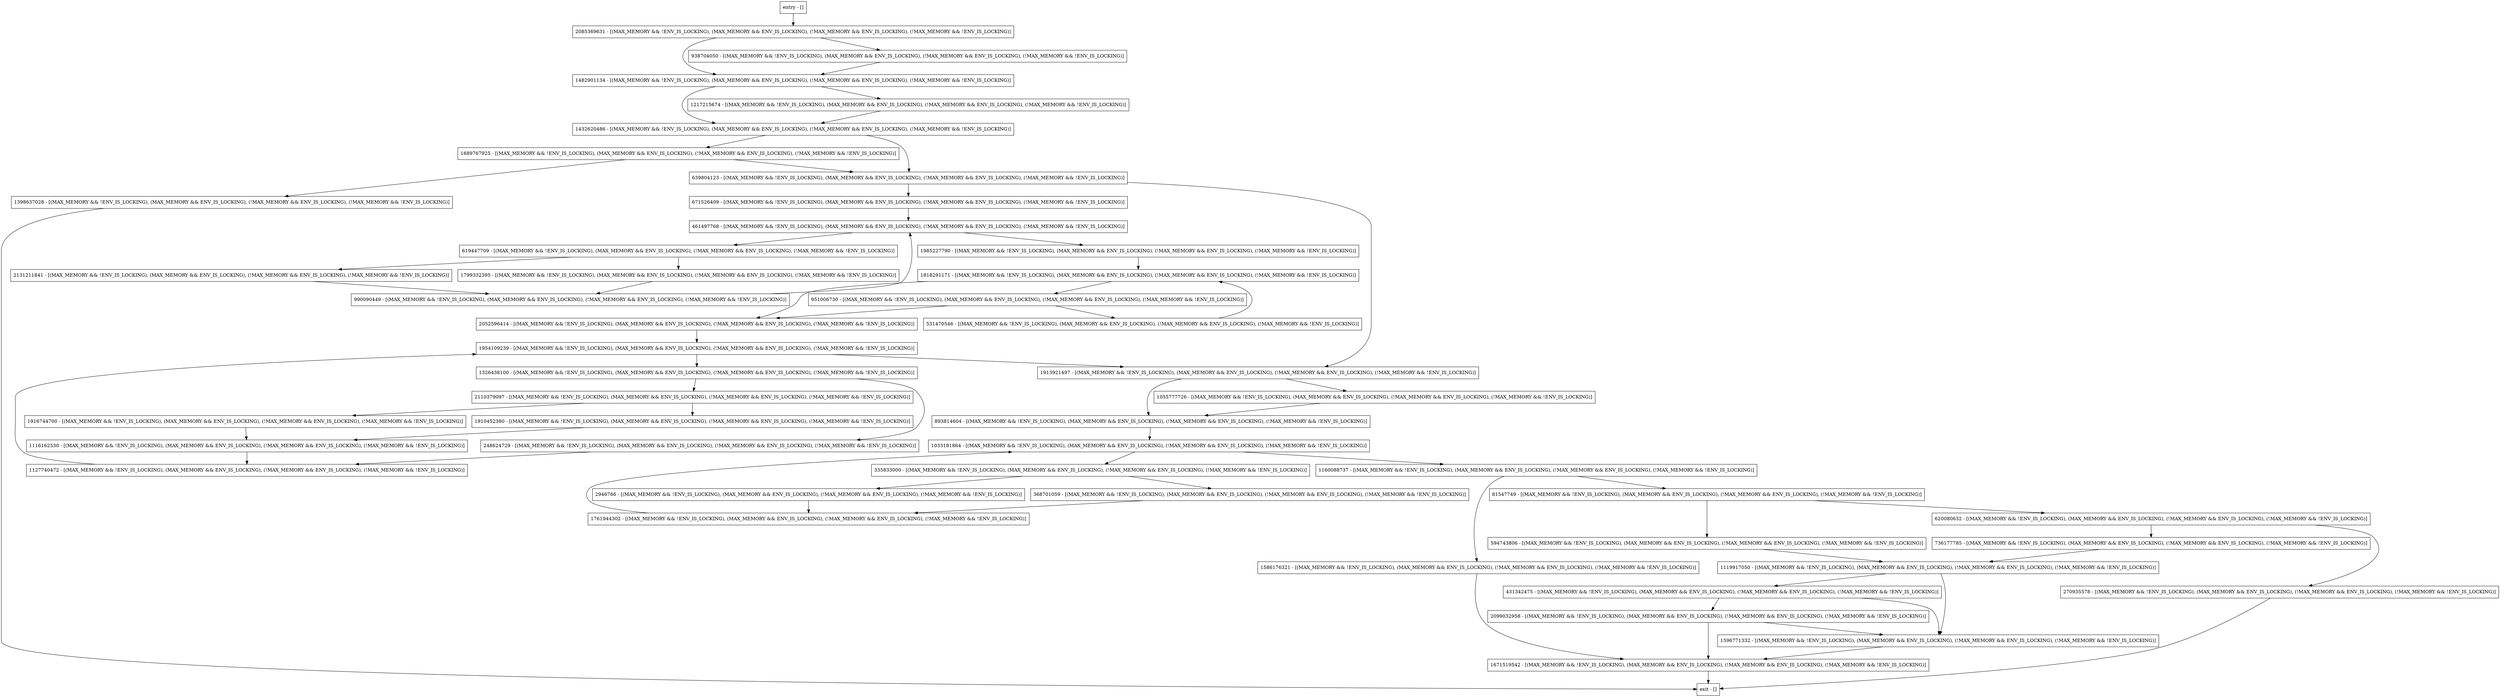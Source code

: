 digraph setMutableProperties {
node [shape=record];
1119917050 [label="1119917050 - [(MAX_MEMORY && !ENV_IS_LOCKING), (MAX_MEMORY && ENV_IS_LOCKING), (!MAX_MEMORY && ENV_IS_LOCKING), (!MAX_MEMORY && !ENV_IS_LOCKING)]"];
893814604 [label="893814604 - [(MAX_MEMORY && !ENV_IS_LOCKING), (MAX_MEMORY && ENV_IS_LOCKING), (!MAX_MEMORY && ENV_IS_LOCKING), (!MAX_MEMORY && !ENV_IS_LOCKING)]"];
736177785 [label="736177785 - [(MAX_MEMORY && !ENV_IS_LOCKING), (MAX_MEMORY && ENV_IS_LOCKING), (!MAX_MEMORY && ENV_IS_LOCKING), (!MAX_MEMORY && !ENV_IS_LOCKING)]"];
1127740472 [label="1127740472 - [(MAX_MEMORY && !ENV_IS_LOCKING), (MAX_MEMORY && ENV_IS_LOCKING), (!MAX_MEMORY && ENV_IS_LOCKING), (!MAX_MEMORY && !ENV_IS_LOCKING)]"];
81547749 [label="81547749 - [(MAX_MEMORY && !ENV_IS_LOCKING), (MAX_MEMORY && ENV_IS_LOCKING), (!MAX_MEMORY && ENV_IS_LOCKING), (!MAX_MEMORY && !ENV_IS_LOCKING)]"];
1596771332 [label="1596771332 - [(MAX_MEMORY && !ENV_IS_LOCKING), (MAX_MEMORY && ENV_IS_LOCKING), (!MAX_MEMORY && ENV_IS_LOCKING), (!MAX_MEMORY && !ENV_IS_LOCKING)]"];
248624729 [label="248624729 - [(MAX_MEMORY && !ENV_IS_LOCKING), (MAX_MEMORY && ENV_IS_LOCKING), (!MAX_MEMORY && ENV_IS_LOCKING), (!MAX_MEMORY && !ENV_IS_LOCKING)]"];
990090449 [label="990090449 - [(MAX_MEMORY && !ENV_IS_LOCKING), (MAX_MEMORY && ENV_IS_LOCKING), (!MAX_MEMORY && ENV_IS_LOCKING), (!MAX_MEMORY && !ENV_IS_LOCKING)]"];
1689767925 [label="1689767925 - [(MAX_MEMORY && !ENV_IS_LOCKING), (MAX_MEMORY && ENV_IS_LOCKING), (!MAX_MEMORY && ENV_IS_LOCKING), (!MAX_MEMORY && !ENV_IS_LOCKING)]"];
1482901134 [label="1482901134 - [(MAX_MEMORY && !ENV_IS_LOCKING), (MAX_MEMORY && ENV_IS_LOCKING), (!MAX_MEMORY && ENV_IS_LOCKING), (!MAX_MEMORY && !ENV_IS_LOCKING)]"];
1671519542 [label="1671519542 - [(MAX_MEMORY && !ENV_IS_LOCKING), (MAX_MEMORY && ENV_IS_LOCKING), (!MAX_MEMORY && ENV_IS_LOCKING), (!MAX_MEMORY && !ENV_IS_LOCKING)]"];
951006730 [label="951006730 - [(MAX_MEMORY && !ENV_IS_LOCKING), (MAX_MEMORY && ENV_IS_LOCKING), (!MAX_MEMORY && ENV_IS_LOCKING), (!MAX_MEMORY && !ENV_IS_LOCKING)]"];
1398637028 [label="1398637028 - [(MAX_MEMORY && !ENV_IS_LOCKING), (MAX_MEMORY && ENV_IS_LOCKING), (!MAX_MEMORY && ENV_IS_LOCKING), (!MAX_MEMORY && !ENV_IS_LOCKING)]"];
461497768 [label="461497768 - [(MAX_MEMORY && !ENV_IS_LOCKING), (MAX_MEMORY && ENV_IS_LOCKING), (!MAX_MEMORY && ENV_IS_LOCKING), (!MAX_MEMORY && !ENV_IS_LOCKING)]"];
2110379097 [label="2110379097 - [(MAX_MEMORY && !ENV_IS_LOCKING), (MAX_MEMORY && ENV_IS_LOCKING), (!MAX_MEMORY && ENV_IS_LOCKING), (!MAX_MEMORY && !ENV_IS_LOCKING)]"];
2085369631 [label="2085369631 - [(MAX_MEMORY && !ENV_IS_LOCKING), (MAX_MEMORY && ENV_IS_LOCKING), (!MAX_MEMORY && ENV_IS_LOCKING), (!MAX_MEMORY && !ENV_IS_LOCKING)]"];
531470546 [label="531470546 - [(MAX_MEMORY && !ENV_IS_LOCKING), (MAX_MEMORY && ENV_IS_LOCKING), (!MAX_MEMORY && ENV_IS_LOCKING), (!MAX_MEMORY && !ENV_IS_LOCKING)]"];
1033181864 [label="1033181864 - [(MAX_MEMORY && !ENV_IS_LOCKING), (MAX_MEMORY && ENV_IS_LOCKING), (!MAX_MEMORY && ENV_IS_LOCKING), (!MAX_MEMORY && !ENV_IS_LOCKING)]"];
entry [label="entry - []"];
exit [label="exit - []"];
335833000 [label="335833000 - [(MAX_MEMORY && !ENV_IS_LOCKING), (MAX_MEMORY && ENV_IS_LOCKING), (!MAX_MEMORY && ENV_IS_LOCKING), (!MAX_MEMORY && !ENV_IS_LOCKING)]"];
619447709 [label="619447709 - [(MAX_MEMORY && !ENV_IS_LOCKING), (MAX_MEMORY && ENV_IS_LOCKING), (!MAX_MEMORY && ENV_IS_LOCKING), (!MAX_MEMORY && !ENV_IS_LOCKING)]"];
1913921497 [label="1913921497 - [(MAX_MEMORY && !ENV_IS_LOCKING), (MAX_MEMORY && ENV_IS_LOCKING), (!MAX_MEMORY && ENV_IS_LOCKING), (!MAX_MEMORY && !ENV_IS_LOCKING)]"];
2131211841 [label="2131211841 - [(MAX_MEMORY && !ENV_IS_LOCKING), (MAX_MEMORY && ENV_IS_LOCKING), (!MAX_MEMORY && ENV_IS_LOCKING), (!MAX_MEMORY && !ENV_IS_LOCKING)]"];
2946766 [label="2946766 - [(MAX_MEMORY && !ENV_IS_LOCKING), (MAX_MEMORY && ENV_IS_LOCKING), (!MAX_MEMORY && ENV_IS_LOCKING), (!MAX_MEMORY && !ENV_IS_LOCKING)]"];
938704050 [label="938704050 - [(MAX_MEMORY && !ENV_IS_LOCKING), (MAX_MEMORY && ENV_IS_LOCKING), (!MAX_MEMORY && ENV_IS_LOCKING), (!MAX_MEMORY && !ENV_IS_LOCKING)]"];
1432620486 [label="1432620486 - [(MAX_MEMORY && !ENV_IS_LOCKING), (MAX_MEMORY && ENV_IS_LOCKING), (!MAX_MEMORY && ENV_IS_LOCKING), (!MAX_MEMORY && !ENV_IS_LOCKING)]"];
1818291171 [label="1818291171 - [(MAX_MEMORY && !ENV_IS_LOCKING), (MAX_MEMORY && ENV_IS_LOCKING), (!MAX_MEMORY && ENV_IS_LOCKING), (!MAX_MEMORY && !ENV_IS_LOCKING)]"];
368701059 [label="368701059 - [(MAX_MEMORY && !ENV_IS_LOCKING), (MAX_MEMORY && ENV_IS_LOCKING), (!MAX_MEMORY && ENV_IS_LOCKING), (!MAX_MEMORY && !ENV_IS_LOCKING)]"];
639804123 [label="639804123 - [(MAX_MEMORY && !ENV_IS_LOCKING), (MAX_MEMORY && ENV_IS_LOCKING), (!MAX_MEMORY && ENV_IS_LOCKING), (!MAX_MEMORY && !ENV_IS_LOCKING)]"];
620080632 [label="620080632 - [(MAX_MEMORY && !ENV_IS_LOCKING), (MAX_MEMORY && ENV_IS_LOCKING), (!MAX_MEMORY && ENV_IS_LOCKING), (!MAX_MEMORY && !ENV_IS_LOCKING)]"];
1586176321 [label="1586176321 - [(MAX_MEMORY && !ENV_IS_LOCKING), (MAX_MEMORY && ENV_IS_LOCKING), (!MAX_MEMORY && ENV_IS_LOCKING), (!MAX_MEMORY && !ENV_IS_LOCKING)]"];
1910452380 [label="1910452380 - [(MAX_MEMORY && !ENV_IS_LOCKING), (MAX_MEMORY && ENV_IS_LOCKING), (!MAX_MEMORY && ENV_IS_LOCKING), (!MAX_MEMORY && !ENV_IS_LOCKING)]"];
2052596414 [label="2052596414 - [(MAX_MEMORY && !ENV_IS_LOCKING), (MAX_MEMORY && ENV_IS_LOCKING), (!MAX_MEMORY && ENV_IS_LOCKING), (!MAX_MEMORY && !ENV_IS_LOCKING)]"];
1799332395 [label="1799332395 - [(MAX_MEMORY && !ENV_IS_LOCKING), (MAX_MEMORY && ENV_IS_LOCKING), (!MAX_MEMORY && ENV_IS_LOCKING), (!MAX_MEMORY && !ENV_IS_LOCKING)]"];
671526409 [label="671526409 - [(MAX_MEMORY && !ENV_IS_LOCKING), (MAX_MEMORY && ENV_IS_LOCKING), (!MAX_MEMORY && ENV_IS_LOCKING), (!MAX_MEMORY && !ENV_IS_LOCKING)]"];
431342475 [label="431342475 - [(MAX_MEMORY && !ENV_IS_LOCKING), (MAX_MEMORY && ENV_IS_LOCKING), (!MAX_MEMORY && ENV_IS_LOCKING), (!MAX_MEMORY && !ENV_IS_LOCKING)]"];
1217215674 [label="1217215674 - [(MAX_MEMORY && !ENV_IS_LOCKING), (MAX_MEMORY && ENV_IS_LOCKING), (!MAX_MEMORY && ENV_IS_LOCKING), (!MAX_MEMORY && !ENV_IS_LOCKING)]"];
1055777726 [label="1055777726 - [(MAX_MEMORY && !ENV_IS_LOCKING), (MAX_MEMORY && ENV_IS_LOCKING), (!MAX_MEMORY && ENV_IS_LOCKING), (!MAX_MEMORY && !ENV_IS_LOCKING)]"];
1916744700 [label="1916744700 - [(MAX_MEMORY && !ENV_IS_LOCKING), (MAX_MEMORY && ENV_IS_LOCKING), (!MAX_MEMORY && ENV_IS_LOCKING), (!MAX_MEMORY && !ENV_IS_LOCKING)]"];
2099032958 [label="2099032958 - [(MAX_MEMORY && !ENV_IS_LOCKING), (MAX_MEMORY && ENV_IS_LOCKING), (!MAX_MEMORY && ENV_IS_LOCKING), (!MAX_MEMORY && !ENV_IS_LOCKING)]"];
1954109239 [label="1954109239 - [(MAX_MEMORY && !ENV_IS_LOCKING), (MAX_MEMORY && ENV_IS_LOCKING), (!MAX_MEMORY && ENV_IS_LOCKING), (!MAX_MEMORY && !ENV_IS_LOCKING)]"];
1160088737 [label="1160088737 - [(MAX_MEMORY && !ENV_IS_LOCKING), (MAX_MEMORY && ENV_IS_LOCKING), (!MAX_MEMORY && ENV_IS_LOCKING), (!MAX_MEMORY && !ENV_IS_LOCKING)]"];
1761944302 [label="1761944302 - [(MAX_MEMORY && !ENV_IS_LOCKING), (MAX_MEMORY && ENV_IS_LOCKING), (!MAX_MEMORY && ENV_IS_LOCKING), (!MAX_MEMORY && !ENV_IS_LOCKING)]"];
270935578 [label="270935578 - [(MAX_MEMORY && !ENV_IS_LOCKING), (MAX_MEMORY && ENV_IS_LOCKING), (!MAX_MEMORY && ENV_IS_LOCKING), (!MAX_MEMORY && !ENV_IS_LOCKING)]"];
1116162530 [label="1116162530 - [(MAX_MEMORY && !ENV_IS_LOCKING), (MAX_MEMORY && ENV_IS_LOCKING), (!MAX_MEMORY && ENV_IS_LOCKING), (!MAX_MEMORY && !ENV_IS_LOCKING)]"];
1985227790 [label="1985227790 - [(MAX_MEMORY && !ENV_IS_LOCKING), (MAX_MEMORY && ENV_IS_LOCKING), (!MAX_MEMORY && ENV_IS_LOCKING), (!MAX_MEMORY && !ENV_IS_LOCKING)]"];
594743806 [label="594743806 - [(MAX_MEMORY && !ENV_IS_LOCKING), (MAX_MEMORY && ENV_IS_LOCKING), (!MAX_MEMORY && ENV_IS_LOCKING), (!MAX_MEMORY && !ENV_IS_LOCKING)]"];
1326438100 [label="1326438100 - [(MAX_MEMORY && !ENV_IS_LOCKING), (MAX_MEMORY && ENV_IS_LOCKING), (!MAX_MEMORY && ENV_IS_LOCKING), (!MAX_MEMORY && !ENV_IS_LOCKING)]"];
entry;
exit;
1119917050 -> 1596771332;
1119917050 -> 431342475;
893814604 -> 1033181864;
736177785 -> 1119917050;
1127740472 -> 1954109239;
81547749 -> 620080632;
81547749 -> 594743806;
1596771332 -> 1671519542;
248624729 -> 1127740472;
990090449 -> 461497768;
1689767925 -> 1398637028;
1689767925 -> 639804123;
1482901134 -> 1432620486;
1482901134 -> 1217215674;
1671519542 -> exit;
951006730 -> 2052596414;
951006730 -> 531470546;
1398637028 -> exit;
461497768 -> 1985227790;
461497768 -> 619447709;
2110379097 -> 1916744700;
2110379097 -> 1910452380;
2085369631 -> 938704050;
2085369631 -> 1482901134;
531470546 -> 1818291171;
1033181864 -> 335833000;
1033181864 -> 1160088737;
entry -> 2085369631;
335833000 -> 368701059;
335833000 -> 2946766;
619447709 -> 1799332395;
619447709 -> 2131211841;
1913921497 -> 893814604;
1913921497 -> 1055777726;
2131211841 -> 990090449;
2946766 -> 1761944302;
938704050 -> 1482901134;
1432620486 -> 639804123;
1432620486 -> 1689767925;
1818291171 -> 2052596414;
1818291171 -> 951006730;
368701059 -> 1761944302;
639804123 -> 671526409;
639804123 -> 1913921497;
620080632 -> 736177785;
620080632 -> 270935578;
1586176321 -> 1671519542;
1910452380 -> 1116162530;
2052596414 -> 1954109239;
1799332395 -> 990090449;
671526409 -> 461497768;
431342475 -> 1596771332;
431342475 -> 2099032958;
1217215674 -> 1432620486;
1055777726 -> 893814604;
1916744700 -> 1116162530;
2099032958 -> 1596771332;
2099032958 -> 1671519542;
1954109239 -> 1913921497;
1954109239 -> 1326438100;
1160088737 -> 81547749;
1160088737 -> 1586176321;
1761944302 -> 1033181864;
270935578 -> exit;
1116162530 -> 1127740472;
1985227790 -> 1818291171;
594743806 -> 1119917050;
1326438100 -> 2110379097;
1326438100 -> 248624729;
}

